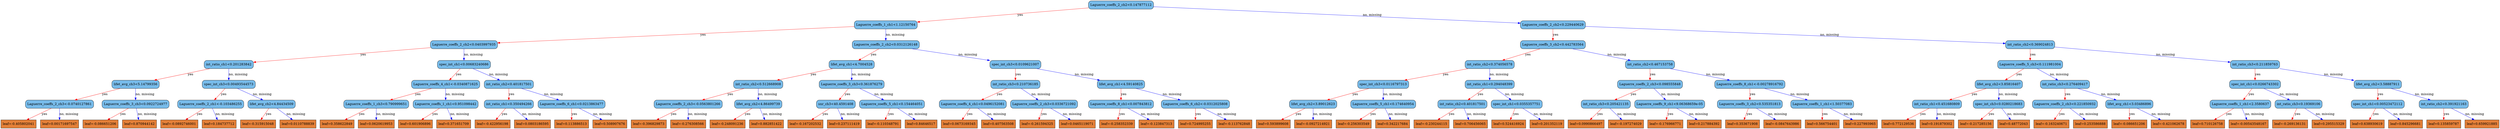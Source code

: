 digraph {
	graph [bb="0,0,8733,567",
		rankdir=TB
	];
	node [label="\N"];
	0	[fillcolor="#78bceb",
		height=0.5,
		label="Laguerre_coeffs_2_ch2<0.147877112",
		pos="4795.1,549",
		shape=box,
		style="filled, rounded",
		width=3.1076];
	1	[fillcolor="#78bceb",
		height=0.5,
		label="Laguerre_coeffs_1_ch1<1.12150764",
		pos="3321.1,460.5",
		shape=box,
		style="filled, rounded",
		width=3.0139];
	0 -> 1	[color="#FF0000",
		label=yes,
		lp="4200.1,504.75",
		pos="e,3429.9,467.88 4682.8,541.41 4411.2,525.47 3720.7,484.95 3441.3,468.55"];
	2	[fillcolor="#78bceb",
		height=0.5,
		label="Laguerre_coeffs_2_ch2<0.229440629",
		pos="5566.1,460.5",
		shape=box,
		style="filled, rounded",
		width=3.1076];
	0 -> 2	[color="#0000FF",
		label="no, missing",
		lp="5282,504.75",
		pos="e,5453.9,474.09 4907.2,535.42 5049.7,519.44 5294.8,491.94 5442.5,475.37"];
	3	[fillcolor="#78bceb",
		height=0.5,
		label="Laguerre_coeffs_2_ch2<0.0403997935",
		pos="1652.1,372",
		shape=box,
		style="filled, rounded",
		width=3.2014];
	1 -> 3	[color="#FF0000",
		label=yes,
		lp="2645.1,416.25",
		pos="e,1767.7,378.99 3212.3,453.86 2915.8,438.49 2095,395.95 1778.7,379.56"];
	4	[fillcolor="#78bceb",
		height=0.5,
		label="Laguerre_coeffs_2_ch2<0.0312126148",
		pos="3321.1,372",
		shape=box,
		style="filled, rounded",
		width=3.2014];
	1 -> 4	[color="#0000FF",
		label="no, missing",
		lp="3353,416.25",
		pos="e,3321.1,390.35 3321.1,442.41 3321.1,430.76 3321.1,415.05 3321.1,401.52"];
	5	[fillcolor="#78bceb",
		height=0.5,
		label="Laguerre_coeffs_3_ch2<0.442783564",
		pos="5566.1,372",
		shape=box,
		style="filled, rounded",
		width=3.1076];
	2 -> 5	[color="#FF0000",
		label=yes,
		lp="5575.1,416.25",
		pos="e,5566.1,390.35 5566.1,442.41 5566.1,430.76 5566.1,415.05 5566.1,401.52"];
	6	[fillcolor="#78bceb",
		height=0.5,
		label="int_ratio_ch2<0.369024813",
		pos="7016.1,372",
		shape=box,
		style="filled, rounded",
		width=2.3264];
	2 -> 6	[color="#0000FF",
		label="no, missing",
		lp="6453,416.25",
		pos="e,6932.2,378.01 5678.4,452.8 5954.7,436.32 6663.8,394.02 6921,378.67"];
	7	[fillcolor="#78bceb",
		height=0.5,
		label="int_ratio_ch1<0.201283842",
		pos="802.12,283.5",
		shape=box,
		style="filled, rounded",
		width=2.3264];
	3 -> 7	[color="#FF0000",
		label=yes,
		lp="1313.1,327.75",
		pos="e,886.3,293.07 1536.6,359.24 1367.2,342 1054.4,310.17 897.33,294.19"];
	8	[fillcolor="#78bceb",
		height=0.5,
		label="spec_int_ch1<0.00683240686",
		pos="1652.1,283.5",
		shape=box,
		style="filled, rounded",
		width=2.5035];
	3 -> 8	[color="#0000FF",
		label="no, missing",
		lp="1684,327.75",
		pos="e,1652.1,301.85 1652.1,353.91 1652.1,342.26 1652.1,326.55 1652.1,313.02"];
	9	[fillcolor="#78bceb",
		height=0.5,
		label="lifet_avg_ch1<4.7004528",
		pos="3014.1,283.5",
		shape=box,
		style="filled, rounded",
		width=2.1701];
	4 -> 9	[color="#FF0000",
		label=yes,
		lp="3204.1,327.75",
		pos="e,3076,301.95 3259.4,353.6 3209.6,339.57 3139.5,319.82 3087,305.03"];
	10	[fillcolor="#78bceb",
		height=0.5,
		label="spec_int_ch3<0.0109621007",
		pos="3564.1,283.5",
		shape=box,
		style="filled, rounded",
		width=2.4097];
	4 -> 10	[color="#0000FF",
		label="no, missing",
		lp="3497,327.75",
		pos="e,3515.3,301.87 3370,353.6 3408.8,339.79 3463.2,320.42 3504.6,305.7"];
	15	[fillcolor="#78bceb",
		height=0.5,
		label="lifet_avg_ch3<5.14799356",
		pos="468.12,195",
		shape=box,
		style="filled, rounded",
		width=2.2639];
	7 -> 15	[color="#FF0000",
		label=yes,
		lp="674.12,239.25",
		pos="e,535.49,213.45 734.94,265.1 680.44,250.99 603.55,231.07 546.3,216.25"];
	16	[fillcolor="#78bceb",
		height=0.5,
		label="spec_int_ch3<0.00493544573",
		pos="802.12,195",
		shape=box,
		style="filled, rounded",
		width=2.5035];
	7 -> 16	[color="#0000FF",
		label="no, missing",
		lp="834,239.25",
		pos="e,802.12,213.35 802.12,265.41 802.12,253.76 802.12,238.05 802.12,224.52"];
	17	[fillcolor="#78bceb",
		height=0.5,
		label="Laguerre_coeffs_4_ch1<-0.0340871625",
		pos="1553.1,195",
		shape=box,
		style="filled, rounded",
		width=3.2639];
	8 -> 17	[color="#FF0000",
		label=yes,
		lp="1621.1,239.25",
		pos="e,1573,213.35 1632.6,265.41 1618,252.7 1597.9,235.16 1581.6,220.89"];
	18	[fillcolor="#78bceb",
		height=0.5,
		label="int_ratio_ch2<0.401817501",
		pos="1774.1,195",
		shape=box,
		style="filled, rounded",
		width=2.3264];
	8 -> 18	[color="#0000FF",
		label="no, missing",
		lp="1756,239.25",
		pos="e,1749.8,213.27 1676.5,265.2 1694.9,252.18 1720.3,234.17 1740.6,219.79"];
	31	[fillcolor="#78bceb",
		height=0.5,
		label="Laguerre_coeffs_2_ch3<-0.0740127861",
		pos="203.12,106.5",
		shape=box,
		style="filled, rounded",
		width=3.2639];
	15 -> 31	[color="#FF0000",
		label=yes,
		lp="369.12,150.75",
		pos="e,256.35,124.87 414.82,176.6 372.23,162.7 312.4,143.17 267.21,128.42"];
	32	[fillcolor="#78bceb",
		height=0.5,
		label="Laguerre_coeffs_3_ch3<0.0922724977",
		pos="468.12,106.5",
		shape=box,
		style="filled, rounded",
		width=3.2014];
	15 -> 32	[color="#0000FF",
		label="no, missing",
		lp="500,150.75",
		pos="e,468.12,124.85 468.12,176.91 468.12,165.26 468.12,149.55 468.12,136.02"];
	33	[fillcolor="#78bceb",
		height=0.5,
		label="Laguerre_coeffs_2_ch1<-0.103486255",
		pos="738.12,106.5",
		shape=box,
		style="filled, rounded",
		width=3.1701];
	16 -> 33	[color="#FF0000",
		label=yes,
		lp="785.12,150.75",
		pos="e,750.96,124.85 789.48,176.91 780.42,164.67 768.05,147.95 757.72,133.99"];
	34	[fillcolor="#78bceb",
		height=0.5,
		label="lifet_avg_ch2<4.84434509",
		pos="952.12,106.5",
		shape=box,
		style="filled, rounded",
		width=2.2639];
	16 -> 34	[color="#0000FF",
		label="no, missing",
		lp="923,150.75",
		pos="e,921.93,124.91 832.12,176.7 855.04,163.49 886.85,145.14 911.97,130.66"];
	63	[fillcolor="#e48038",
		height=0.5,
		label="leaf=-0.405802041",
		pos="60.125,18",
		shape=box,
		style=filled,
		width=1.6701];
	31 -> 63	[color="#FF0000",
		label=yes,
		lp="154.12,62.25",
		pos="e,88.67,36.267 174.53,88.203 152.71,75.003 122.42,56.683 98.493,42.209"];
	64	[fillcolor="#e48038",
		height=0.5,
		label="leaf=0.00171697547",
		pos="203.12,18",
		shape=box,
		style=filled,
		width=1.7951];
	31 -> 64	[color="#0000FF",
		label="no, missing",
		lp="235,62.25",
		pos="e,203.12,36.35 203.12,88.41 203.12,76.758 203.12,61.047 203.12,47.519"];
	65	[fillcolor="#e48038",
		height=0.5,
		label="leaf=-0.086651206",
		pos="346.12,18",
		shape=box,
		style=filled,
		width=1.6701];
	32 -> 65	[color="#FF0000",
		label=yes,
		lp="427.12,62.25",
		pos="e,370.48,36.267 443.73,88.203 425.36,75.179 399.96,57.173 379.68,42.792"];
	66	[fillcolor="#e48038",
		height=0.5,
		label="leaf=0.870944142",
		pos="482.12,18",
		shape=box,
		style=filled,
		width=1.6076];
	32 -> 66	[color="#0000FF",
		label="no, missing",
		lp="509,62.25",
		pos="e,479.32,36.35 470.89,88.41 472.78,76.758 475.32,61.047 477.51,47.519"];
	67	[fillcolor="#e48038",
		height=0.5,
		label="leaf=-0.0892746001",
		pos="621.12,18",
		shape=box,
		style=filled,
		width=1.7639];
	33 -> 67	[color="#FF0000",
		label=yes,
		lp="699.12,62.25",
		pos="e,644.48,36.267 714.73,88.203 697.19,75.238 672.98,57.336 653.57,42.988"];
	68	[fillcolor="#e48038",
		height=0.5,
		label="leaf=0.184737712",
		pos="760.12,18",
		shape=box,
		style=filled,
		width=1.6076];
	33 -> 68	[color="#0000FF",
		label="no, missing",
		lp="783,62.25",
		pos="e,755.71,36.35 742.47,88.41 745.47,76.64 749.51,60.729 752.98,47.11"];
	69	[fillcolor="#e48038",
		height=0.5,
		label="leaf=-0.315915048",
		pos="896.12,18",
		shape=box,
		style=filled,
		width=1.6701];
	34 -> 69	[color="#FF0000",
		label=yes,
		lp="939.12,62.25",
		pos="e,907.36,36.35 941.06,88.41 933.21,76.287 922.52,59.77 913.53,45.89"];
	70	[fillcolor="#e48038",
		height=0.5,
		label="leaf=0.0110788839",
		pos="1035.1,18",
		shape=box,
		style=filled,
		width=1.7014];
	34 -> 70	[color="#0000FF",
		label="no, missing",
		lp="1033,62.25",
		pos="e,1018.5,36.35 968.52,88.41 980.61,75.816 997.24,58.481 1010.9,44.286"];
	35	[fillcolor="#78bceb",
		height=0.5,
		label="Laguerre_coeffs_1_ch3<0.790999651",
		pos="1309.1,106.5",
		shape=box,
		style="filled, rounded",
		width=3.1076];
	17 -> 35	[color="#FF0000",
		label=yes,
		lp="1462.1,150.75",
		pos="e,1358.1,124.87 1504,176.6 1465.1,162.79 1410.4,143.42 1368.9,128.7"];
	36	[fillcolor="#78bceb",
		height=0.5,
		label="Laguerre_coeffs_1_ch1<0.951098442",
		pos="1553.1,106.5",
		shape=box,
		style="filled, rounded",
		width=3.1076];
	17 -> 36	[color="#0000FF",
		label="no, missing",
		lp="1585,150.75",
		pos="e,1553.1,124.85 1553.1,176.91 1553.1,165.26 1553.1,149.55 1553.1,136.02"];
	37	[fillcolor="#78bceb",
		height=0.5,
		label="int_ratio_ch1<0.350494266",
		pos="1774.1,106.5",
		shape=box,
		style="filled, rounded",
		width=2.3264];
	18 -> 37	[color="#FF0000",
		label=yes,
		lp="1783.1,150.75",
		pos="e,1774.1,124.85 1774.1,176.91 1774.1,165.26 1774.1,149.55 1774.1,136.02"];
	38	[fillcolor="#78bceb",
		height=0.5,
		label="Laguerre_coeffs_6_ch1<0.0213863477",
		pos="1992.1,106.5",
		shape=box,
		style="filled, rounded",
		width=3.2014];
	18 -> 38	[color="#0000FF",
		label="no, missing",
		lp="1935,150.75",
		pos="e,1948.3,124.87 1818,176.6 1852.5,162.9 1900.8,143.75 1937.7,129.08"];
	71	[fillcolor="#e48038",
		height=0.5,
		label="leaf=0.358622849",
		pos="1172.1,18",
		shape=box,
		style=filled,
		width=1.6076];
	35 -> 71	[color="#FF0000",
		label=yes,
		lp="1262.1,62.25",
		pos="e,1199.5,36.267 1281.7,88.203 1260.9,75.062 1232.1,56.846 1209.2,42.403"];
	72	[fillcolor="#e48038",
		height=0.5,
		label="leaf=0.0620619953",
		pos="1309.1,18",
		shape=box,
		style=filled,
		width=1.7014];
	35 -> 72	[color="#0000FF",
		label="no, missing",
		lp="1341,62.25",
		pos="e,1309.1,36.35 1309.1,88.41 1309.1,76.758 1309.1,61.047 1309.1,47.519"];
	73	[fillcolor="#e48038",
		height=0.5,
		label="leaf=0.601906896",
		pos="1446.1,18",
		shape=box,
		style=filled,
		width=1.6076];
	36 -> 73	[color="#FF0000",
		label=yes,
		lp="1519.1,62.25",
		pos="e,1467.5,36.267 1531.7,88.203 1515.8,75.356 1493.9,57.661 1476.3,43.38"];
	74	[fillcolor="#e48038",
		height=0.5,
		label="leaf=0.371651709",
		pos="1580.1,18",
		shape=box,
		style=filled,
		width=1.6076];
	36 -> 74	[color="#0000FF",
		label="no, missing",
		lp="1601,62.25",
		pos="e,1574.7,36.35 1558.5,88.41 1562.1,76.64 1567.1,60.729 1571.4,47.11"];
	75	[fillcolor="#e48038",
		height=0.5,
		label="leaf=-0.422956198",
		pos="1716.1,18",
		shape=box,
		style=filled,
		width=1.6701];
	37 -> 75	[color="#FF0000",
		label=yes,
		lp="1760.1,62.25",
		pos="e,1727.8,36.35 1762.7,88.41 1754.5,76.287 1743.5,59.77 1734.2,45.89"];
	76	[fillcolor="#e48038",
		height=0.5,
		label="leaf=0.0803186595",
		pos="1855.1,18",
		shape=box,
		style=filled,
		width=1.7014];
	37 -> 76	[color="#0000FF",
		label="no, missing",
		lp="1854,62.25",
		pos="e,1838.9,36.35 1790.1,88.41 1801.8,75.934 1817.9,58.805 1831.1,44.685"];
	77	[fillcolor="#e48038",
		height=0.5,
		label="leaf=0.113886513",
		pos="1992.1,18",
		shape=box,
		style=filled,
		width=1.6076];
	38 -> 77	[color="#FF0000",
		label=yes,
		lp="2001.1,62.25",
		pos="e,1992.1,36.35 1992.1,88.41 1992.1,76.758 1992.1,61.047 1992.1,47.519"];
	78	[fillcolor="#e48038",
		height=0.5,
		label="leaf=0.508907676",
		pos="2126.1,18",
		shape=box,
		style=filled,
		width=1.6076];
	38 -> 78	[color="#0000FF",
		label="no, missing",
		lp="2104,62.25",
		pos="e,2099.4,36.267 2018.9,88.203 2039.3,75.062 2067.5,56.846 2089.9,42.403"];
	19	[fillcolor="#78bceb",
		height=0.5,
		label="int_ratio_ch2<0.512668908",
		pos="2644.1,195",
		shape=box,
		style="filled, rounded",
		width=2.3264];
	9 -> 19	[color="#FF0000",
		label=yes,
		lp="2872.1,239.25",
		pos="e,2718.8,213.45 2939.7,265.1 2879.1,250.93 2793.4,230.91 2729.9,216.06"];
	20	[fillcolor="#78bceb",
		height=0.5,
		label="Laguerre_coeffs_3_ch3<0.361876279",
		pos="3014.1,195",
		shape=box,
		style="filled, rounded",
		width=3.1076];
	9 -> 20	[color="#0000FF",
		label="no, missing",
		lp="3046,239.25",
		pos="e,3014.1,213.35 3014.1,265.41 3014.1,253.76 3014.1,238.05 3014.1,224.52"];
	21	[fillcolor="#78bceb",
		height=0.5,
		label="int_ratio_ch3<0.210736185",
		pos="3564.1,195",
		shape=box,
		style="filled, rounded",
		width=2.3264];
	10 -> 21	[color="#FF0000",
		label=yes,
		lp="3573.1,239.25",
		pos="e,3564.1,213.35 3564.1,265.41 3564.1,253.76 3564.1,238.05 3564.1,224.52"];
	22	[fillcolor="#78bceb",
		height=0.5,
		label="lifet_avg_ch1<4.59140825",
		pos="3913.1,195",
		shape=box,
		style="filled, rounded",
		width=2.2639];
	10 -> 22	[color="#0000FF",
		label="no, missing",
		lp="3802,239.25",
		pos="e,3842.7,213.45 3634.3,265.1 3691.4,250.96 3771.9,230.99 3831.8,216.15"];
	39	[fillcolor="#78bceb",
		height=0.5,
		label="Laguerre_coeffs_2_ch3<-0.0563801266",
		pos="2400.1,106.5",
		shape=box,
		style="filled, rounded",
		width=3.2639];
	19 -> 39	[color="#FF0000",
		label=yes,
		lp="2553.1,150.75",
		pos="e,2449.1,124.87 2595,176.6 2556.1,162.79 2501.4,143.42 2459.9,128.7"];
	40	[fillcolor="#78bceb",
		height=0.5,
		label="lifet_avg_ch2<4.86499739",
		pos="2644.1,106.5",
		shape=box,
		style="filled, rounded",
		width=2.2639];
	19 -> 40	[color="#0000FF",
		label="no, missing",
		lp="2676,150.75",
		pos="e,2644.1,124.85 2644.1,176.91 2644.1,165.26 2644.1,149.55 2644.1,136.02"];
	41	[fillcolor="#78bceb",
		height=0.5,
		label="snr_ch3<40.4591408",
		pos="2916.1,106.5",
		shape=box,
		style="filled, rounded",
		width=1.8264];
	20 -> 41	[color="#FF0000",
		label=yes,
		lp="2983.1,150.75",
		pos="e,2935.8,124.85 2994.8,176.91 2980.4,164.2 2960.5,146.66 2944.3,132.39"];
	42	[fillcolor="#78bceb",
		height=0.5,
		label="Laguerre_coeffs_5_ch1<0.154464051",
		pos="3112.1,106.5",
		shape=box,
		style="filled, rounded",
		width=3.1076];
	20 -> 42	[color="#0000FF",
		label="no, missing",
		lp="3104,150.75",
		pos="e,3092.5,124.85 3033.5,176.91 3047.9,164.2 3067.8,146.66 3083.9,132.39"];
	79	[fillcolor="#e48038",
		height=0.5,
		label="leaf=-0.396829873",
		pos="2262.1,18",
		shape=box,
		style=filled,
		width=1.6701];
	39 -> 79	[color="#FF0000",
		label=yes,
		lp="2353.1,62.25",
		pos="e,2289.7,36.267 2372.5,88.203 2351.5,75.003 2322.2,56.683 2299.2,42.209"];
	80	[fillcolor="#e48038",
		height=0.5,
		label="leaf=-0.276308566",
		pos="2400.1,18",
		shape=box,
		style=filled,
		width=1.6701];
	39 -> 80	[color="#0000FF",
		label="no, missing",
		lp="2432,62.25",
		pos="e,2400.1,36.35 2400.1,88.41 2400.1,76.758 2400.1,61.047 2400.1,47.519"];
	81	[fillcolor="#e48038",
		height=0.5,
		label="leaf=-0.248091236",
		pos="2538.1,18",
		shape=box,
		style=filled,
		width=1.6701];
	40 -> 81	[color="#FF0000",
		label=yes,
		lp="2610.1,62.25",
		pos="e,2559.3,36.267 2622.9,88.203 2607.2,75.356 2585.5,57.661 2568,43.38"];
	82	[fillcolor="#e48038",
		height=0.5,
		label="leaf=0.882851422",
		pos="2674.1,18",
		shape=box,
		style=filled,
		width=1.6076];
	40 -> 82	[color="#0000FF",
		label="no, missing",
		lp="2694,62.25",
		pos="e,2668.1,36.35 2650.1,88.41 2654.1,76.64 2659.7,60.729 2664.4,47.11"];
	83	[fillcolor="#e48038",
		height=0.5,
		label="leaf=-0.167202532",
		pos="2810.1,18",
		shape=box,
		style=filled,
		width=1.6701];
	41 -> 83	[color="#FF0000",
		label=yes,
		lp="2882.1,62.25",
		pos="e,2831.3,36.267 2894.9,88.203 2879.2,75.356 2857.5,57.661 2840,43.38"];
	84	[fillcolor="#e48038",
		height=0.5,
		label="leaf=0.237111419",
		pos="2946.1,18",
		shape=box,
		style=filled,
		width=1.6076];
	41 -> 84	[color="#0000FF",
		label="no, missing",
		lp="2966,62.25",
		pos="e,2940.1,36.35 2922.1,88.41 2926.1,76.64 2931.7,60.729 2936.4,47.11"];
	85	[fillcolor="#e48038",
		height=0.5,
		label="leaf=-0.110348791",
		pos="3082.1,18",
		shape=box,
		style=filled,
		width=1.6701];
	42 -> 85	[color="#FF0000",
		label=yes,
		lp="3109.1,62.25",
		pos="e,3088.1,36.35 3106.2,88.41 3102.1,76.64 3096.6,60.729 3091.9,47.11"];
	86	[fillcolor="#e48038",
		height=0.5,
		label="leaf=0.84646517",
		pos="3215.1,18",
		shape=box,
		style=filled,
		width=1.5139];
	42 -> 86	[color="#0000FF",
		label="no, missing",
		lp="3205,62.25",
		pos="e,3194.5,36.35 3132.5,88.41 3147.8,75.581 3168.9,57.831 3186,43.493"];
	43	[fillcolor="#78bceb",
		height=0.5,
		label="Laguerre_coeffs_4_ch1<0.0496152081",
		pos="3396.1,106.5",
		shape=box,
		style="filled, rounded",
		width=3.2014];
	21 -> 43	[color="#FF0000",
		label=yes,
		lp="3505.1,150.75",
		pos="e,3429.9,124.91 3530.5,176.7 3504.5,163.31 3468.3,144.65 3440,130.08"];
	44	[fillcolor="#78bceb",
		height=0.5,
		label="Laguerre_coeffs_2_ch3<0.0336721092",
		pos="3645.1,106.5",
		shape=box,
		style="filled, rounded",
		width=3.2014];
	21 -> 44	[color="#0000FF",
		label="no, missing",
		lp="3644,150.75",
		pos="e,3628.9,124.85 3580.1,176.91 3591.8,164.43 3607.9,147.3 3621.1,133.18"];
	45	[fillcolor="#78bceb",
		height=0.5,
		label="Laguerre_coeffs_8_ch1<0.007843812",
		pos="3913.1,106.5",
		shape=box,
		style="filled, rounded",
		width=3.1076];
	22 -> 45	[color="#FF0000",
		label=yes,
		lp="3922.1,150.75",
		pos="e,3913.1,124.85 3913.1,176.91 3913.1,165.26 3913.1,149.55 3913.1,136.02"];
	46	[fillcolor="#78bceb",
		height=0.5,
		label="Laguerre_coeffs_6_ch2<-0.0312025808",
		pos="4174.1,106.5",
		shape=box,
		style="filled, rounded",
		width=3.2639];
	22 -> 46	[color="#0000FF",
		label="no, missing",
		lp="4099,150.75",
		pos="e,4121.7,124.87 3965.6,176.6 4007.6,162.7 4066.5,143.17 4111,128.42"];
	87	[fillcolor="#e48038",
		height=0.5,
		label="leaf=0.0673169345",
		pos="3349.1,18",
		shape=box,
		style=filled,
		width=1.7014];
	43 -> 87	[color="#FF0000",
		label=yes,
		lp="3386.1,62.25",
		pos="e,3358.6,36.35 3386.8,88.41 3380.3,76.405 3371.5,60.091 3364,46.295"];
	88	[fillcolor="#e48038",
		height=0.5,
		label="leaf=0.407563508",
		pos="3486.1,18",
		shape=box,
		style=filled,
		width=1.6076];
	43 -> 88	[color="#0000FF",
		label="no, missing",
		lp="3482,62.25",
		pos="e,3468.1,36.35 3413.9,88.41 3427,75.816 3445,58.481 3459.8,44.286"];
	89	[fillcolor="#e48038",
		height=0.5,
		label="leaf=-0.261594325",
		pos="3622.1,18",
		shape=box,
		style=filled,
		width=1.6701];
	44 -> 89	[color="#FF0000",
		label=yes,
		lp="3645.1,62.25",
		pos="e,3626.7,36.35 3640.6,88.41 3637.5,76.64 3633.2,60.729 3629.6,47.11"];
	90	[fillcolor="#e48038",
		height=0.5,
		label="leaf=0.0465119071",
		pos="3761.1,18",
		shape=box,
		style=filled,
		width=1.7014];
	44 -> 90	[color="#0000FF",
		label="no, missing",
		lp="3746,62.25",
		pos="e,3738,36.267 3668.3,88.203 3685.7,75.238 3709.7,57.336 3729,42.988"];
	91	[fillcolor="#e48038",
		height=0.5,
		label="leaf=-0.258352339",
		pos="3900.1,18",
		shape=box,
		style=filled,
		width=1.6701];
	45 -> 91	[color="#FF0000",
		label=yes,
		lp="3917.1,62.25",
		pos="e,3902.7,36.35 3910.6,88.41 3908.8,76.758 3906.4,61.047 3904.4,47.519"];
	92	[fillcolor="#e48038",
		height=0.5,
		label="leaf=-0.123847313",
		pos="4038.1,18",
		shape=box,
		style=filled,
		width=1.6701];
	45 -> 92	[color="#0000FF",
		label="no, missing",
		lp="4019,62.25",
		pos="e,4013.2,36.267 3938.1,88.203 3956.9,75.179 3983,57.173 4003.7,42.792"];
	93	[fillcolor="#e48038",
		height=0.5,
		label="leaf=0.724995255",
		pos="4174.1,18",
		shape=box,
		style=filled,
		width=1.6076];
	46 -> 93	[color="#FF0000",
		label=yes,
		lp="4183.1,62.25",
		pos="e,4174.1,36.35 4174.1,88.41 4174.1,76.758 4174.1,61.047 4174.1,47.519"];
	94	[fillcolor="#e48038",
		height=0.5,
		label="leaf=-0.113762848",
		pos="4310.1,18",
		shape=box,
		style=filled,
		width=1.6701];
	46 -> 94	[color="#0000FF",
		label="no, missing",
		lp="4287,62.25",
		pos="e,4283,36.267 4201.3,88.203 4222,75.062 4250.6,56.846 4273.3,42.403"];
	11	[fillcolor="#78bceb",
		height=0.5,
		label="int_ratio_ch2<0.374056578",
		pos="5165.1,283.5",
		shape=box,
		style="filled, rounded",
		width=2.3264];
	5 -> 11	[color="#FF0000",
		label=yes,
		lp="5411.1,327.75",
		pos="e,5246,301.95 5485.5,353.6 5419.4,339.34 5325.8,319.16 5256.9,304.29"];
	12	[fillcolor="#78bceb",
		height=0.5,
		label="int_ratio_ch2<0.467153758",
		pos="5813.1,283.5",
		shape=box,
		style="filled, rounded",
		width=2.3264];
	5 -> 12	[color="#0000FF",
		label="no, missing",
		lp="5744,327.75",
		pos="e,5763.5,301.87 5615.8,353.6 5655.3,339.76 5710.8,320.34 5752.9,305.61"];
	13	[fillcolor="#78bceb",
		height=0.5,
		label="Laguerre_coeffs_5_ch3<0.111981004",
		pos="7016.1,283.5",
		shape=box,
		style="filled, rounded",
		width=3.1076];
	6 -> 13	[color="#FF0000",
		label=yes,
		lp="7025.1,327.75",
		pos="e,7016.1,301.85 7016.1,353.91 7016.1,342.26 7016.1,326.55 7016.1,313.02"];
	14	[fillcolor="#78bceb",
		height=0.5,
		label="int_ratio_ch3<0.211859763",
		pos="7920.1,283.5",
		shape=box,
		style="filled, rounded",
		width=2.3264];
	6 -> 14	[color="#0000FF",
		label="no, missing",
		lp="7581,327.75",
		pos="e,7836.1,292.54 7100.4,362.94 7269,346.8 7647.2,310.61 7824.7,293.63"];
	23	[fillcolor="#78bceb",
		height=0.5,
		label="spec_int_ch3<0.0116797313",
		pos="4830.1,195",
		shape=box,
		style="filled, rounded",
		width=2.4097];
	11 -> 23	[color="#FF0000",
		label=yes,
		lp="5037.1,239.25",
		pos="e,4897.7,213.45 5097.7,265.1 5043.1,250.99 4966,231.07 4908.5,216.25"];
	24	[fillcolor="#78bceb",
		height=0.5,
		label="int_ratio_ch1<0.294048399",
		pos="5165.1,195",
		shape=box,
		style="filled, rounded",
		width=2.3264];
	11 -> 24	[color="#0000FF",
		label="no, missing",
		lp="5197,239.25",
		pos="e,5165.1,213.35 5165.1,265.41 5165.1,253.76 5165.1,238.05 5165.1,224.52"];
	25	[fillcolor="#78bceb",
		height=0.5,
		label="Laguerre_coeffs_2_ch3<0.098555848",
		pos="5813.1,195",
		shape=box,
		style="filled, rounded",
		width=3.1076];
	12 -> 25	[color="#FF0000",
		label=yes,
		lp="5822.1,239.25",
		pos="e,5813.1,213.35 5813.1,265.41 5813.1,253.76 5813.1,238.05 5813.1,224.52"];
	26	[fillcolor="#78bceb",
		height=0.5,
		label="Laguerre_coeffs_8_ch1<-0.00278916792",
		pos="6107.1,195",
		shape=box,
		style="filled, rounded",
		width=3.3576];
	12 -> 26	[color="#0000FF",
		label="no, missing",
		lp="6019,239.25",
		pos="e,6047.8,213.45 5872.3,265.1 5919.8,251.1 5986.8,231.4 6037,216.62"];
	47	[fillcolor="#78bceb",
		height=0.5,
		label="lifet_avg_ch2<3.89012623",
		pos="4585.1,106.5",
		shape=box,
		style="filled, rounded",
		width=2.2639];
	23 -> 47	[color="#FF0000",
		label=yes,
		lp="4739.1,150.75",
		pos="e,4634.3,124.87 4780.8,176.6 4741.7,162.79 4686.9,143.42 4645.2,128.7"];
	48	[fillcolor="#78bceb",
		height=0.5,
		label="Laguerre_coeffs_5_ch1<0.174640954",
		pos="4830.1,106.5",
		shape=box,
		style="filled, rounded",
		width=3.1076];
	23 -> 48	[color="#0000FF",
		label="no, missing",
		lp="4862,150.75",
		pos="e,4830.1,124.85 4830.1,176.91 4830.1,165.26 4830.1,149.55 4830.1,136.02"];
	49	[fillcolor="#78bceb",
		height=0.5,
		label="int_ratio_ch2<0.401817501",
		pos="5107.1,106.5",
		shape=box,
		style="filled, rounded",
		width=2.3264];
	24 -> 49	[color="#FF0000",
		label=yes,
		lp="5151.1,150.75",
		pos="e,5118.8,124.85 5153.7,176.91 5145.5,164.79 5134.5,148.27 5125.2,134.39"];
	50	[fillcolor="#78bceb",
		height=0.5,
		label="spec_int_ch1<0.0355357751",
		pos="5296.1,106.5",
		shape=box,
		style="filled, rounded",
		width=2.4097];
	24 -> 50	[color="#0000FF",
		label="no, missing",
		lp="5275,150.75",
		pos="e,5270,124.77 5191.3,176.7 5211.1,163.62 5238.6,145.51 5260.4,131.1"];
	95	[fillcolor="#e48038",
		height=0.5,
		label="leaf=0.593899608",
		pos="4446.1,18",
		shape=box,
		style=filled,
		width=1.6076];
	47 -> 95	[color="#FF0000",
		label=yes,
		lp="4537.1,62.25",
		pos="e,4473.9,36.267 4557.3,88.203 4536.1,75.003 4506.7,56.683 4483.4,42.209"];
	96	[fillcolor="#e48038",
		height=0.5,
		label="leaf=-0.0927214921",
		pos="4585.1,18",
		shape=box,
		style=filled,
		width=1.7639];
	47 -> 96	[color="#0000FF",
		label="no, missing",
		lp="4617,62.25",
		pos="e,4585.1,36.35 4585.1,88.41 4585.1,76.758 4585.1,61.047 4585.1,47.519"];
	97	[fillcolor="#e48038",
		height=0.5,
		label="leaf=-0.256303549",
		pos="4727.1,18",
		shape=box,
		style=filled,
		width=1.6701];
	48 -> 97	[color="#FF0000",
		label=yes,
		lp="4797.1,62.25",
		pos="e,4747.8,36.35 4809.8,88.41 4794.5,75.581 4773.4,57.831 4756.3,43.493"];
	98	[fillcolor="#e48038",
		height=0.5,
		label="leaf=0.342217684",
		pos="4863.1,18",
		shape=box,
		style=filled,
		width=1.6076];
	48 -> 98	[color="#0000FF",
		label="no, missing",
		lp="4882,62.25",
		pos="e,4856.5,36.35 4836.6,88.41 4841.2,76.522 4847.3,60.41 4852.6,46.702"];
	99	[fillcolor="#e48038",
		height=0.5,
		label="leaf=-0.230244115",
		pos="4999.1,18",
		shape=box,
		style=filled,
		width=1.6701];
	49 -> 99	[color="#FF0000",
		label=yes,
		lp="5072.1,62.25",
		pos="e,5020.7,36.267 5085.5,88.203 5069.5,75.356 5047.4,57.661 5029.6,43.38"];
	100	[fillcolor="#e48038",
		height=0.5,
		label="leaf=0.706456065",
		pos="5135.1,18",
		shape=box,
		style=filled,
		width=1.6076];
	49 -> 100	[color="#0000FF",
		label="no, missing",
		lp="5156,62.25",
		pos="e,5129.5,36.35 5112.7,88.41 5116.5,76.64 5121.6,60.729 5126,47.11"];
	101	[fillcolor="#e48038",
		height=0.5,
		label="leaf=0.524416924",
		pos="5269.1,18",
		shape=box,
		style=filled,
		width=1.6076];
	50 -> 101	[color="#FF0000",
		label=yes,
		lp="5294.1,62.25",
		pos="e,5274.5,36.35 5290.8,88.41 5287.1,76.64 5282.2,60.729 5277.9,47.11"];
	102	[fillcolor="#e48038",
		height=0.5,
		label="leaf=0.201352119",
		pos="5403.1,18",
		shape=box,
		style=filled,
		width=1.6076];
	50 -> 102	[color="#0000FF",
		label="no, missing",
		lp="5392,62.25",
		pos="e,5381.8,36.267 5317.5,88.203 5333.4,75.356 5355.3,57.661 5373,43.38"];
	51	[fillcolor="#78bceb",
		height=0.5,
		label="int_ratio_ch3<0.205421135",
		pos="5635.1,106.5",
		shape=box,
		style="filled, rounded",
		width=2.3264];
	25 -> 51	[color="#FF0000",
		label=yes,
		lp="5749.1,150.75",
		pos="e,5671,124.91 5777.5,176.7 5749.9,163.25 5711.2,144.49 5681.2,129.89"];
	52	[fillcolor="#78bceb",
		height=0.5,
		label="Laguerre_coeffs_9_ch1<9.06368659e-05",
		pos="5857.1,106.5",
		shape=box,
		style="filled, rounded",
		width=3.3472];
	25 -> 52	[color="#0000FF",
		label="no, missing",
		lp="5871,150.75",
		pos="e,5848.3,124.85 5821.8,176.91 5827.9,164.9 5836.2,148.59 5843.2,134.8"];
	53	[fillcolor="#78bceb",
		height=0.5,
		label="Laguerre_coeffs_3_ch2<0.535351813",
		pos="6107.1,106.5",
		shape=box,
		style="filled, rounded",
		width=3.1076];
	26 -> 53	[color="#FF0000",
		label=yes,
		lp="6116.1,150.75",
		pos="e,6107.1,124.85 6107.1,176.91 6107.1,165.26 6107.1,149.55 6107.1,136.02"];
	54	[fillcolor="#78bceb",
		height=0.5,
		label="Laguerre_coeffs_1_ch1<1.50377083",
		pos="6365.1,106.5",
		shape=box,
		style="filled, rounded",
		width=3.0139];
	26 -> 54	[color="#0000FF",
		label="no, missing",
		lp="6292,150.75",
		pos="e,6313.3,124.87 6159,176.6 6200.4,162.73 6258.5,143.25 6302.5,128.51"];
	103	[fillcolor="#e48038",
		height=0.5,
		label="leaf=0.0990866497",
		pos="5540.1,18",
		shape=box,
		style=filled,
		width=1.7014];
	51 -> 103	[color="#FF0000",
		label=yes,
		lp="5606.1,62.25",
		pos="e,5559.2,36.35 5616.4,88.41 5602.4,75.698 5583.1,58.157 5567.5,43.889"];
	104	[fillcolor="#e48038",
		height=0.5,
		label="leaf=-0.197274029",
		pos="5679.1,18",
		shape=box,
		style=filled,
		width=1.6701];
	51 -> 104	[color="#0000FF",
		label="no, missing",
		lp="5693,62.25",
		pos="e,5670.3,36.35 5643.8,88.41 5649.9,76.405 5658.2,60.091 5665.2,46.295"];
	105	[fillcolor="#e48038",
		height=0.5,
		label="leaf=-0.176966771",
		pos="5817.1,18",
		shape=box,
		style=filled,
		width=1.6701];
	52 -> 105	[color="#FF0000",
		label=yes,
		lp="5850.1,62.25",
		pos="e,5825.1,36.35 5849.2,88.41 5843.7,76.522 5836.3,60.41 5829.9,46.702"];
	106	[fillcolor="#e48038",
		height=0.5,
		label="leaf=0.217884392",
		pos="5953.1,18",
		shape=box,
		style=filled,
		width=1.6076];
	52 -> 106	[color="#0000FF",
		label="no, missing",
		lp="5946,62.25",
		pos="e,5933.9,36.35 5876.1,88.41 5890.2,75.698 5909.7,58.157 5925.5,43.889"];
	107	[fillcolor="#e48038",
		height=0.5,
		label="leaf=0.353671908",
		pos="6087.1,18",
		shape=box,
		style=filled,
		width=1.6076];
	53 -> 107	[color="#FF0000",
		label=yes,
		lp="6108.1,62.25",
		pos="e,6091.1,36.35 6103.2,88.41 6100.5,76.758 6096.8,61.047 6093.7,47.519"];
	108	[fillcolor="#e48038",
		height=0.5,
		label="leaf=-0.0847643986",
		pos="6226.1,18",
		shape=box,
		style=filled,
		width=1.7639];
	53 -> 108	[color="#0000FF",
		label="no, missing",
		lp="6210,62.25",
		pos="e,6202.4,36.267 6130.9,88.203 6148.8,75.238 6173.4,57.336 6193.1,42.988"];
	109	[fillcolor="#e48038",
		height=0.5,
		label="leaf=0.566754401",
		pos="6365.1,18",
		shape=box,
		style=filled,
		width=1.6076];
	54 -> 109	[color="#FF0000",
		label=yes,
		lp="6374.1,62.25",
		pos="e,6365.1,36.35 6365.1,88.41 6365.1,76.758 6365.1,61.047 6365.1,47.519"];
	110	[fillcolor="#e48038",
		height=0.5,
		label="leaf=0.227993965",
		pos="6499.1,18",
		shape=box,
		style=filled,
		width=1.6076];
	54 -> 110	[color="#0000FF",
		label="no, missing",
		lp="6477,62.25",
		pos="e,6472.4,36.267 6391.9,88.203 6412.3,75.062 6440.5,56.846 6462.9,42.403"];
	27	[fillcolor="#78bceb",
		height=0.5,
		label="lifet_avg_ch2<3.85816407",
		pos="6973.1,195",
		shape=box,
		style="filled, rounded",
		width=2.2639];
	13 -> 27	[color="#FF0000",
		label=yes,
		lp="7008.1,239.25",
		pos="e,6981.7,213.35 7007.6,265.41 7001.7,253.4 6993.6,237.09 6986.7,223.3"];
	28	[fillcolor="#78bceb",
		height=0.5,
		label="int_ratio_ch3<0.276409417",
		pos="7221.1,195",
		shape=box,
		style="filled, rounded",
		width=2.3264];
	13 -> 28	[color="#0000FF",
		label="no, missing",
		lp="7169,239.25",
		pos="e,7179.9,213.41 7057.1,265.2 7089.4,251.58 7134.6,232.49 7169.4,217.82"];
	29	[fillcolor="#78bceb",
		height=0.5,
		label="spec_int_ch1<0.0266743302",
		pos="7920.1,195",
		shape=box,
		style="filled, rounded",
		width=2.4097];
	14 -> 29	[color="#FF0000",
		label=yes,
		lp="7929.1,239.25",
		pos="e,7920.1,213.35 7920.1,265.41 7920.1,253.76 7920.1,238.05 7920.1,224.52"];
	30	[fillcolor="#78bceb",
		height=0.5,
		label="lifet_avg_ch2<3.58887911",
		pos="8311.1,195",
		shape=box,
		style="filled, rounded",
		width=2.2639];
	14 -> 30	[color="#0000FF",
		label="no, missing",
		lp="8183,239.25",
		pos="e,8232.3,213.45 7998.8,265.1 8063.1,250.87 8154.1,230.74 8221.3,215.88"];
	55	[fillcolor="#78bceb",
		height=0.5,
		label="int_ratio_ch1<0.451680809",
		pos="6767.1,106.5",
		shape=box,
		style="filled, rounded",
		width=2.3264];
	27 -> 55	[color="#FF0000",
		label=yes,
		lp="6898.1,150.75",
		pos="e,6808.6,124.91 6931.9,176.7 6899.5,163.08 6854,143.99 6819.1,129.32"];
	56	[fillcolor="#78bceb",
		height=0.5,
		label="spec_int_ch3<0.0280218683",
		pos="6973.1,106.5",
		shape=box,
		style="filled, rounded",
		width=2.4097];
	27 -> 56	[color="#0000FF",
		label="no, missing",
		lp="7005,150.75",
		pos="e,6973.1,124.85 6973.1,176.91 6973.1,165.26 6973.1,149.55 6973.1,136.02"];
	57	[fillcolor="#78bceb",
		height=0.5,
		label="Laguerre_coeffs_2_ch3<0.221850932",
		pos="7221.1,106.5",
		shape=box,
		style="filled, rounded",
		width=3.1076];
	28 -> 57	[color="#FF0000",
		label=yes,
		lp="7230.1,150.75",
		pos="e,7221.1,124.85 7221.1,176.91 7221.1,165.26 7221.1,149.55 7221.1,136.02"];
	58	[fillcolor="#78bceb",
		height=0.5,
		label="lifet_avg_ch1<3.03486896",
		pos="7441.1,106.5",
		shape=box,
		style="filled, rounded",
		width=2.2639];
	28 -> 58	[color="#0000FF",
		label="no, missing",
		lp="7383,150.75",
		pos="e,7396.9,124.87 7265.4,176.6 7300.2,162.9 7348.9,143.75 7386.2,129.08"];
	111	[fillcolor="#e48038",
		height=0.5,
		label="leaf=0.772129536",
		pos="6633.1,18",
		shape=box,
		style=filled,
		width=1.6076];
	55 -> 111	[color="#FF0000",
		label=yes,
		lp="6722.1,62.25",
		pos="e,6659.9,36.267 6740.3,88.203 6720,75.062 6691.8,56.846 6669.4,42.403"];
	112	[fillcolor="#e48038",
		height=0.5,
		label="leaf=0.191879302",
		pos="6767.1,18",
		shape=box,
		style=filled,
		width=1.6076];
	55 -> 112	[color="#0000FF",
		label="no, missing",
		lp="6799,62.25",
		pos="e,6767.1,36.35 6767.1,88.41 6767.1,76.758 6767.1,61.047 6767.1,47.519"];
	113	[fillcolor="#e48038",
		height=0.5,
		label="leaf=-0.217285156",
		pos="6903.1,18",
		shape=box,
		style=filled,
		width=1.6701];
	56 -> 113	[color="#FF0000",
		label=yes,
		lp="6954.1,62.25",
		pos="e,6917.2,36.35 6959.3,88.41 6949.3,76.051 6935.6,59.127 6924.2,45.085"];
	114	[fillcolor="#e48038",
		height=0.5,
		label="leaf=0.48772043",
		pos="7036.1,18",
		shape=box,
		style=filled,
		width=1.5139];
	56 -> 114	[color="#0000FF",
		label="no, missing",
		lp="7043,62.25",
		pos="e,7023.5,36.35 6985.6,88.41 6994.5,76.169 7006.7,59.449 7016.8,45.487"];
	115	[fillcolor="#e48038",
		height=0.5,
		label="leaf=-0.163240671",
		pos="7169.1,18",
		shape=box,
		style=filled,
		width=1.6701];
	57 -> 115	[color="#FF0000",
		label=yes,
		lp="7209.1,62.25",
		pos="e,7179.6,36.35 7210.9,88.41 7203.6,76.287 7193.6,59.77 7185.3,45.89"];
	116	[fillcolor="#e48038",
		height=0.5,
		label="leaf=0.253586888",
		pos="7305.1,18",
		shape=box,
		style=filled,
		width=1.6076];
	57 -> 116	[color="#0000FF",
		label="no, missing",
		lp="7303,62.25",
		pos="e,7288.3,36.35 7237.7,88.41 7250,75.816 7266.8,58.481 7280.6,44.286"];
	117	[fillcolor="#e48038",
		height=0.5,
		label="leaf=-0.086651206",
		pos="7441.1,18",
		shape=box,
		style=filled,
		width=1.6701];
	58 -> 117	[color="#FF0000",
		label=yes,
		lp="7450.1,62.25",
		pos="e,7441.1,36.35 7441.1,88.41 7441.1,76.758 7441.1,61.047 7441.1,47.519"];
	118	[fillcolor="#e48038",
		height=0.5,
		label="leaf=-0.421062678",
		pos="7579.1,18",
		shape=box,
		style=filled,
		width=1.6701];
	58 -> 118	[color="#0000FF",
		label="no, missing",
		lp="7555,62.25",
		pos="e,7551.6,36.267 7468.7,88.203 7489.8,75.003 7519,56.683 7542.1,42.209"];
	59	[fillcolor="#78bceb",
		height=0.5,
		label="Laguerre_coeffs_1_ch1<2.3580637",
		pos="7828.1,106.5",
		shape=box,
		style="filled, rounded",
		width=2.9201];
	29 -> 59	[color="#FF0000",
		label=yes,
		lp="7892.1,150.75",
		pos="e,7846.6,124.85 7901.9,176.91 7888.4,164.2 7869.8,146.66 7854.6,132.39"];
	60	[fillcolor="#78bceb",
		height=0.5,
		label="int_ratio_ch3<0.19369106",
		pos="8032.1,106.5",
		shape=box,
		style="filled, rounded",
		width=2.2326];
	29 -> 60	[color="#0000FF",
		label="no, missing",
		lp="8019,150.75",
		pos="e,8009.8,124.77 7942.5,176.7 7959.2,163.8 7982.3,146 8000.8,131.68"];
	61	[fillcolor="#78bceb",
		height=0.5,
		label="spec_int_ch1<0.00523472112",
		pos="8311.1,106.5",
		shape=box,
		style="filled, rounded",
		width=2.5035];
	30 -> 61	[color="#FF0000",
		label=yes,
		lp="8320.1,150.75",
		pos="e,8311.1,124.85 8311.1,176.91 8311.1,165.26 8311.1,149.55 8311.1,136.02"];
	62	[fillcolor="#78bceb",
		height=0.5,
		label="int_ratio_ch2<0.391921163",
		pos="8541.1,106.5",
		shape=box,
		style="filled, rounded",
		width=2.3264];
	30 -> 62	[color="#0000FF",
		label="no, missing",
		lp="8479,150.75",
		pos="e,8494.9,124.87 8357.4,176.6 8394,162.85 8445.2,143.58 8484.3,128.89"];
	119	[fillcolor="#e48038",
		height=0.5,
		label="leaf=0.710126758",
		pos="7715.1,18",
		shape=box,
		style=filled,
		width=1.6076];
	59 -> 119	[color="#FF0000",
		label=yes,
		lp="7791.1,62.25",
		pos="e,7737.7,36.267 7805.5,88.203 7788.7,75.297 7765.4,57.498 7746.7,43.183"];
	120	[fillcolor="#e48038",
		height=0.5,
		label="leaf=-0.00543548167",
		pos="7858.1,18",
		shape=box,
		style=filled,
		width=1.8576];
	59 -> 120	[color="#0000FF",
		label="no, missing",
		lp="7878,62.25",
		pos="e,7852.1,36.35 7834.1,88.41 7838.1,76.64 7843.7,60.729 7848.4,47.11"];
	121	[fillcolor="#e48038",
		height=0.5,
		label="leaf=-0.269136131",
		pos="8003.1,18",
		shape=box,
		style=filled,
		width=1.6701];
	60 -> 121	[color="#FF0000",
		label=yes,
		lp="8030.1,62.25",
		pos="e,8008.9,36.35 8026.4,88.41 8022.4,76.64 8017.1,60.729 8012.5,47.11"];
	122	[fillcolor="#e48038",
		height=0.5,
		label="leaf=0.295515329",
		pos="8139.1,18",
		shape=box,
		style=filled,
		width=1.6076];
	60 -> 122	[color="#0000FF",
		label="no, missing",
		lp="8128,62.25",
		pos="e,8117.8,36.267 8053.5,88.203 8069.4,75.356 8091.3,57.661 8109,43.38"];
	123	[fillcolor="#e48038",
		height=0.5,
		label="leaf=0.638930619",
		pos="8273.1,18",
		shape=box,
		style=filled,
		width=1.6076];
	61 -> 123	[color="#FF0000",
		label=yes,
		lp="8305.1,62.25",
		pos="e,8280.7,36.35 8303.6,88.41 8298.4,76.522 8291.3,60.41 8285.3,46.702"];
	124	[fillcolor="#e48038",
		height=0.5,
		label="leaf=0.845296681",
		pos="8407.1,18",
		shape=box,
		style=filled,
		width=1.6076];
	61 -> 124	[color="#0000FF",
		label="no, missing",
		lp="8400,62.25",
		pos="e,8387.9,36.35 8330.1,88.41 8344.2,75.698 8363.7,58.157 8379.5,43.889"];
	125	[fillcolor="#e48038",
		height=0.5,
		label="leaf=0.135859787",
		pos="8541.1,18",
		shape=box,
		style=filled,
		width=1.6076];
	62 -> 125	[color="#FF0000",
		label=yes,
		lp="8550.1,62.25",
		pos="e,8541.1,36.35 8541.1,88.41 8541.1,76.758 8541.1,61.047 8541.1,47.519"];
	126	[fillcolor="#e48038",
		height=0.5,
		label="leaf=0.659921885",
		pos="8675.1,18",
		shape=box,
		style=filled,
		width=1.6076];
	62 -> 126	[color="#0000FF",
		label="no, missing",
		lp="8653,62.25",
		pos="e,8648.4,36.267 8567.9,88.203 8588.3,75.062 8616.5,56.846 8638.9,42.403"];
}
